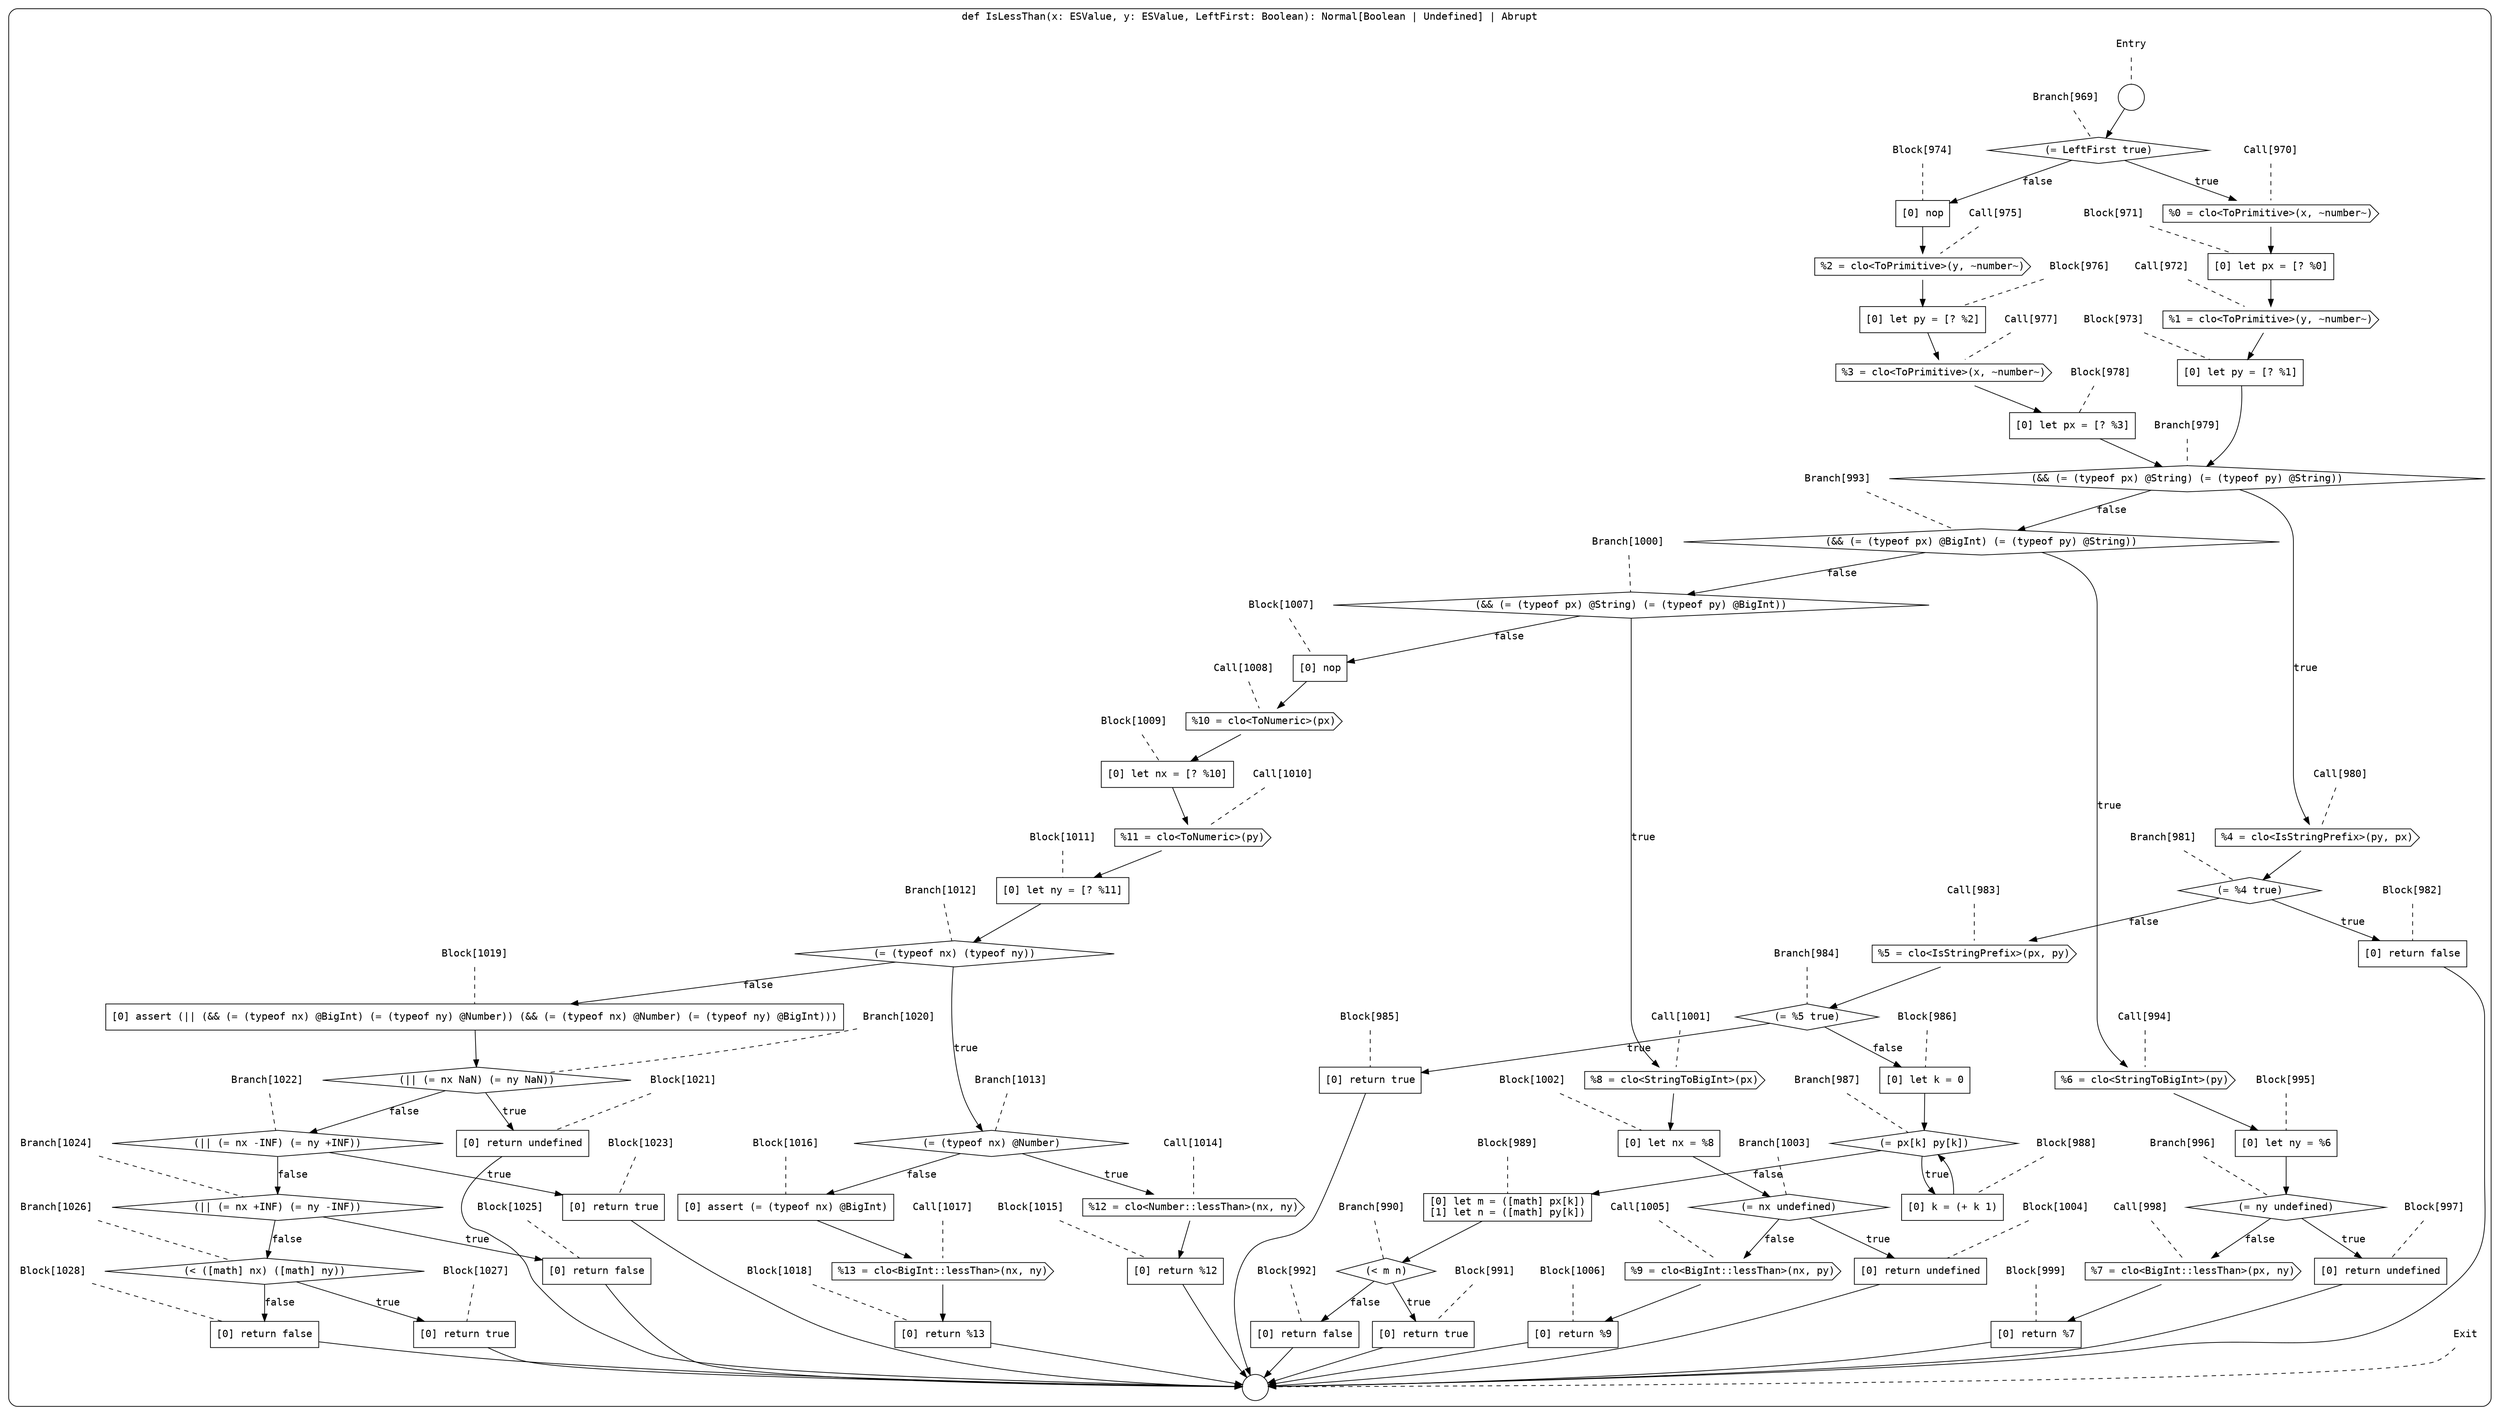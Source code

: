 digraph {
  graph [fontname = "Consolas"]
  node [fontname = "Consolas"]
  edge [fontname = "Consolas"]
  subgraph cluster126 {
    label = "def IsLessThan(x: ESValue, y: ESValue, LeftFirst: Boolean): Normal[Boolean | Undefined] | Abrupt"
    style = rounded
    cluster126_entry_name [shape=none, label=<<font color="black">Entry</font>>]
    cluster126_entry_name -> cluster126_entry [arrowhead=none, color="black", style=dashed]
    cluster126_entry [shape=circle label=" " color="black" fillcolor="white" style=filled]
    cluster126_entry -> node969 [color="black"]
    cluster126_exit_name [shape=none, label=<<font color="black">Exit</font>>]
    cluster126_exit_name -> cluster126_exit [arrowhead=none, color="black", style=dashed]
    cluster126_exit [shape=circle label=" " color="black" fillcolor="white" style=filled]
    node969_name [shape=none, label=<<font color="black">Branch[969]</font>>]
    node969_name -> node969 [arrowhead=none, color="black", style=dashed]
    node969 [shape=diamond, label=<<font color="black">(= LeftFirst true)</font>> color="black" fillcolor="white", style=filled]
    node969 -> node970 [label=<<font color="black">true</font>> color="black"]
    node969 -> node974 [label=<<font color="black">false</font>> color="black"]
    node970_name [shape=none, label=<<font color="black">Call[970]</font>>]
    node970_name -> node970 [arrowhead=none, color="black", style=dashed]
    node970 [shape=cds, label=<<font color="black">%0 = clo&lt;ToPrimitive&gt;(x, ~number~)</font>> color="black" fillcolor="white", style=filled]
    node970 -> node971 [color="black"]
    node974_name [shape=none, label=<<font color="black">Block[974]</font>>]
    node974_name -> node974 [arrowhead=none, color="black", style=dashed]
    node974 [shape=box, label=<<font color="black">[0] nop<BR ALIGN="LEFT"/></font>> color="black" fillcolor="white", style=filled]
    node974 -> node975 [color="black"]
    node971_name [shape=none, label=<<font color="black">Block[971]</font>>]
    node971_name -> node971 [arrowhead=none, color="black", style=dashed]
    node971 [shape=box, label=<<font color="black">[0] let px = [? %0]<BR ALIGN="LEFT"/></font>> color="black" fillcolor="white", style=filled]
    node971 -> node972 [color="black"]
    node975_name [shape=none, label=<<font color="black">Call[975]</font>>]
    node975_name -> node975 [arrowhead=none, color="black", style=dashed]
    node975 [shape=cds, label=<<font color="black">%2 = clo&lt;ToPrimitive&gt;(y, ~number~)</font>> color="black" fillcolor="white", style=filled]
    node975 -> node976 [color="black"]
    node972_name [shape=none, label=<<font color="black">Call[972]</font>>]
    node972_name -> node972 [arrowhead=none, color="black", style=dashed]
    node972 [shape=cds, label=<<font color="black">%1 = clo&lt;ToPrimitive&gt;(y, ~number~)</font>> color="black" fillcolor="white", style=filled]
    node972 -> node973 [color="black"]
    node976_name [shape=none, label=<<font color="black">Block[976]</font>>]
    node976_name -> node976 [arrowhead=none, color="black", style=dashed]
    node976 [shape=box, label=<<font color="black">[0] let py = [? %2]<BR ALIGN="LEFT"/></font>> color="black" fillcolor="white", style=filled]
    node976 -> node977 [color="black"]
    node973_name [shape=none, label=<<font color="black">Block[973]</font>>]
    node973_name -> node973 [arrowhead=none, color="black", style=dashed]
    node973 [shape=box, label=<<font color="black">[0] let py = [? %1]<BR ALIGN="LEFT"/></font>> color="black" fillcolor="white", style=filled]
    node973 -> node979 [color="black"]
    node977_name [shape=none, label=<<font color="black">Call[977]</font>>]
    node977_name -> node977 [arrowhead=none, color="black", style=dashed]
    node977 [shape=cds, label=<<font color="black">%3 = clo&lt;ToPrimitive&gt;(x, ~number~)</font>> color="black" fillcolor="white", style=filled]
    node977 -> node978 [color="black"]
    node979_name [shape=none, label=<<font color="black">Branch[979]</font>>]
    node979_name -> node979 [arrowhead=none, color="black", style=dashed]
    node979 [shape=diamond, label=<<font color="black">(&amp;&amp; (= (typeof px) @String) (= (typeof py) @String))</font>> color="black" fillcolor="white", style=filled]
    node979 -> node980 [label=<<font color="black">true</font>> color="black"]
    node979 -> node993 [label=<<font color="black">false</font>> color="black"]
    node978_name [shape=none, label=<<font color="black">Block[978]</font>>]
    node978_name -> node978 [arrowhead=none, color="black", style=dashed]
    node978 [shape=box, label=<<font color="black">[0] let px = [? %3]<BR ALIGN="LEFT"/></font>> color="black" fillcolor="white", style=filled]
    node978 -> node979 [color="black"]
    node980_name [shape=none, label=<<font color="black">Call[980]</font>>]
    node980_name -> node980 [arrowhead=none, color="black", style=dashed]
    node980 [shape=cds, label=<<font color="black">%4 = clo&lt;IsStringPrefix&gt;(py, px)</font>> color="black" fillcolor="white", style=filled]
    node980 -> node981 [color="black"]
    node993_name [shape=none, label=<<font color="black">Branch[993]</font>>]
    node993_name -> node993 [arrowhead=none, color="black", style=dashed]
    node993 [shape=diamond, label=<<font color="black">(&amp;&amp; (= (typeof px) @BigInt) (= (typeof py) @String))</font>> color="black" fillcolor="white", style=filled]
    node993 -> node994 [label=<<font color="black">true</font>> color="black"]
    node993 -> node1000 [label=<<font color="black">false</font>> color="black"]
    node981_name [shape=none, label=<<font color="black">Branch[981]</font>>]
    node981_name -> node981 [arrowhead=none, color="black", style=dashed]
    node981 [shape=diamond, label=<<font color="black">(= %4 true)</font>> color="black" fillcolor="white", style=filled]
    node981 -> node982 [label=<<font color="black">true</font>> color="black"]
    node981 -> node983 [label=<<font color="black">false</font>> color="black"]
    node994_name [shape=none, label=<<font color="black">Call[994]</font>>]
    node994_name -> node994 [arrowhead=none, color="black", style=dashed]
    node994 [shape=cds, label=<<font color="black">%6 = clo&lt;StringToBigInt&gt;(py)</font>> color="black" fillcolor="white", style=filled]
    node994 -> node995 [color="black"]
    node1000_name [shape=none, label=<<font color="black">Branch[1000]</font>>]
    node1000_name -> node1000 [arrowhead=none, color="black", style=dashed]
    node1000 [shape=diamond, label=<<font color="black">(&amp;&amp; (= (typeof px) @String) (= (typeof py) @BigInt))</font>> color="black" fillcolor="white", style=filled]
    node1000 -> node1001 [label=<<font color="black">true</font>> color="black"]
    node1000 -> node1007 [label=<<font color="black">false</font>> color="black"]
    node982_name [shape=none, label=<<font color="black">Block[982]</font>>]
    node982_name -> node982 [arrowhead=none, color="black", style=dashed]
    node982 [shape=box, label=<<font color="black">[0] return false<BR ALIGN="LEFT"/></font>> color="black" fillcolor="white", style=filled]
    node982 -> cluster126_exit [color="black"]
    node983_name [shape=none, label=<<font color="black">Call[983]</font>>]
    node983_name -> node983 [arrowhead=none, color="black", style=dashed]
    node983 [shape=cds, label=<<font color="black">%5 = clo&lt;IsStringPrefix&gt;(px, py)</font>> color="black" fillcolor="white", style=filled]
    node983 -> node984 [color="black"]
    node995_name [shape=none, label=<<font color="black">Block[995]</font>>]
    node995_name -> node995 [arrowhead=none, color="black", style=dashed]
    node995 [shape=box, label=<<font color="black">[0] let ny = %6<BR ALIGN="LEFT"/></font>> color="black" fillcolor="white", style=filled]
    node995 -> node996 [color="black"]
    node1001_name [shape=none, label=<<font color="black">Call[1001]</font>>]
    node1001_name -> node1001 [arrowhead=none, color="black", style=dashed]
    node1001 [shape=cds, label=<<font color="black">%8 = clo&lt;StringToBigInt&gt;(px)</font>> color="black" fillcolor="white", style=filled]
    node1001 -> node1002 [color="black"]
    node1007_name [shape=none, label=<<font color="black">Block[1007]</font>>]
    node1007_name -> node1007 [arrowhead=none, color="black", style=dashed]
    node1007 [shape=box, label=<<font color="black">[0] nop<BR ALIGN="LEFT"/></font>> color="black" fillcolor="white", style=filled]
    node1007 -> node1008 [color="black"]
    node984_name [shape=none, label=<<font color="black">Branch[984]</font>>]
    node984_name -> node984 [arrowhead=none, color="black", style=dashed]
    node984 [shape=diamond, label=<<font color="black">(= %5 true)</font>> color="black" fillcolor="white", style=filled]
    node984 -> node985 [label=<<font color="black">true</font>> color="black"]
    node984 -> node986 [label=<<font color="black">false</font>> color="black"]
    node996_name [shape=none, label=<<font color="black">Branch[996]</font>>]
    node996_name -> node996 [arrowhead=none, color="black", style=dashed]
    node996 [shape=diamond, label=<<font color="black">(= ny undefined)</font>> color="black" fillcolor="white", style=filled]
    node996 -> node997 [label=<<font color="black">true</font>> color="black"]
    node996 -> node998 [label=<<font color="black">false</font>> color="black"]
    node1002_name [shape=none, label=<<font color="black">Block[1002]</font>>]
    node1002_name -> node1002 [arrowhead=none, color="black", style=dashed]
    node1002 [shape=box, label=<<font color="black">[0] let nx = %8<BR ALIGN="LEFT"/></font>> color="black" fillcolor="white", style=filled]
    node1002 -> node1003 [color="black"]
    node1008_name [shape=none, label=<<font color="black">Call[1008]</font>>]
    node1008_name -> node1008 [arrowhead=none, color="black", style=dashed]
    node1008 [shape=cds, label=<<font color="black">%10 = clo&lt;ToNumeric&gt;(px)</font>> color="black" fillcolor="white", style=filled]
    node1008 -> node1009 [color="black"]
    node985_name [shape=none, label=<<font color="black">Block[985]</font>>]
    node985_name -> node985 [arrowhead=none, color="black", style=dashed]
    node985 [shape=box, label=<<font color="black">[0] return true<BR ALIGN="LEFT"/></font>> color="black" fillcolor="white", style=filled]
    node985 -> cluster126_exit [color="black"]
    node986_name [shape=none, label=<<font color="black">Block[986]</font>>]
    node986_name -> node986 [arrowhead=none, color="black", style=dashed]
    node986 [shape=box, label=<<font color="black">[0] let k = 0<BR ALIGN="LEFT"/></font>> color="black" fillcolor="white", style=filled]
    node986 -> node987 [color="black"]
    node997_name [shape=none, label=<<font color="black">Block[997]</font>>]
    node997_name -> node997 [arrowhead=none, color="black", style=dashed]
    node997 [shape=box, label=<<font color="black">[0] return undefined<BR ALIGN="LEFT"/></font>> color="black" fillcolor="white", style=filled]
    node997 -> cluster126_exit [color="black"]
    node998_name [shape=none, label=<<font color="black">Call[998]</font>>]
    node998_name -> node998 [arrowhead=none, color="black", style=dashed]
    node998 [shape=cds, label=<<font color="black">%7 = clo&lt;BigInt::lessThan&gt;(px, ny)</font>> color="black" fillcolor="white", style=filled]
    node998 -> node999 [color="black"]
    node1003_name [shape=none, label=<<font color="black">Branch[1003]</font>>]
    node1003_name -> node1003 [arrowhead=none, color="black", style=dashed]
    node1003 [shape=diamond, label=<<font color="black">(= nx undefined)</font>> color="black" fillcolor="white", style=filled]
    node1003 -> node1004 [label=<<font color="black">true</font>> color="black"]
    node1003 -> node1005 [label=<<font color="black">false</font>> color="black"]
    node1009_name [shape=none, label=<<font color="black">Block[1009]</font>>]
    node1009_name -> node1009 [arrowhead=none, color="black", style=dashed]
    node1009 [shape=box, label=<<font color="black">[0] let nx = [? %10]<BR ALIGN="LEFT"/></font>> color="black" fillcolor="white", style=filled]
    node1009 -> node1010 [color="black"]
    node987_name [shape=none, label=<<font color="black">Branch[987]</font>>]
    node987_name -> node987 [arrowhead=none, color="black", style=dashed]
    node987 [shape=diamond, label=<<font color="black">(= px[k] py[k])</font>> color="black" fillcolor="white", style=filled]
    node987 -> node988 [label=<<font color="black">true</font>> color="black"]
    node987 -> node989 [label=<<font color="black">false</font>> color="black"]
    node999_name [shape=none, label=<<font color="black">Block[999]</font>>]
    node999_name -> node999 [arrowhead=none, color="black", style=dashed]
    node999 [shape=box, label=<<font color="black">[0] return %7<BR ALIGN="LEFT"/></font>> color="black" fillcolor="white", style=filled]
    node999 -> cluster126_exit [color="black"]
    node1004_name [shape=none, label=<<font color="black">Block[1004]</font>>]
    node1004_name -> node1004 [arrowhead=none, color="black", style=dashed]
    node1004 [shape=box, label=<<font color="black">[0] return undefined<BR ALIGN="LEFT"/></font>> color="black" fillcolor="white", style=filled]
    node1004 -> cluster126_exit [color="black"]
    node1005_name [shape=none, label=<<font color="black">Call[1005]</font>>]
    node1005_name -> node1005 [arrowhead=none, color="black", style=dashed]
    node1005 [shape=cds, label=<<font color="black">%9 = clo&lt;BigInt::lessThan&gt;(nx, py)</font>> color="black" fillcolor="white", style=filled]
    node1005 -> node1006 [color="black"]
    node1010_name [shape=none, label=<<font color="black">Call[1010]</font>>]
    node1010_name -> node1010 [arrowhead=none, color="black", style=dashed]
    node1010 [shape=cds, label=<<font color="black">%11 = clo&lt;ToNumeric&gt;(py)</font>> color="black" fillcolor="white", style=filled]
    node1010 -> node1011 [color="black"]
    node988_name [shape=none, label=<<font color="black">Block[988]</font>>]
    node988_name -> node988 [arrowhead=none, color="black", style=dashed]
    node988 [shape=box, label=<<font color="black">[0] k = (+ k 1)<BR ALIGN="LEFT"/></font>> color="black" fillcolor="white", style=filled]
    node988 -> node987 [color="black"]
    node989_name [shape=none, label=<<font color="black">Block[989]</font>>]
    node989_name -> node989 [arrowhead=none, color="black", style=dashed]
    node989 [shape=box, label=<<font color="black">[0] let m = ([math] px[k])<BR ALIGN="LEFT"/>[1] let n = ([math] py[k])<BR ALIGN="LEFT"/></font>> color="black" fillcolor="white", style=filled]
    node989 -> node990 [color="black"]
    node1006_name [shape=none, label=<<font color="black">Block[1006]</font>>]
    node1006_name -> node1006 [arrowhead=none, color="black", style=dashed]
    node1006 [shape=box, label=<<font color="black">[0] return %9<BR ALIGN="LEFT"/></font>> color="black" fillcolor="white", style=filled]
    node1006 -> cluster126_exit [color="black"]
    node1011_name [shape=none, label=<<font color="black">Block[1011]</font>>]
    node1011_name -> node1011 [arrowhead=none, color="black", style=dashed]
    node1011 [shape=box, label=<<font color="black">[0] let ny = [? %11]<BR ALIGN="LEFT"/></font>> color="black" fillcolor="white", style=filled]
    node1011 -> node1012 [color="black"]
    node990_name [shape=none, label=<<font color="black">Branch[990]</font>>]
    node990_name -> node990 [arrowhead=none, color="black", style=dashed]
    node990 [shape=diamond, label=<<font color="black">(&lt; m n)</font>> color="black" fillcolor="white", style=filled]
    node990 -> node991 [label=<<font color="black">true</font>> color="black"]
    node990 -> node992 [label=<<font color="black">false</font>> color="black"]
    node1012_name [shape=none, label=<<font color="black">Branch[1012]</font>>]
    node1012_name -> node1012 [arrowhead=none, color="black", style=dashed]
    node1012 [shape=diamond, label=<<font color="black">(= (typeof nx) (typeof ny))</font>> color="black" fillcolor="white", style=filled]
    node1012 -> node1013 [label=<<font color="black">true</font>> color="black"]
    node1012 -> node1019 [label=<<font color="black">false</font>> color="black"]
    node991_name [shape=none, label=<<font color="black">Block[991]</font>>]
    node991_name -> node991 [arrowhead=none, color="black", style=dashed]
    node991 [shape=box, label=<<font color="black">[0] return true<BR ALIGN="LEFT"/></font>> color="black" fillcolor="white", style=filled]
    node991 -> cluster126_exit [color="black"]
    node992_name [shape=none, label=<<font color="black">Block[992]</font>>]
    node992_name -> node992 [arrowhead=none, color="black", style=dashed]
    node992 [shape=box, label=<<font color="black">[0] return false<BR ALIGN="LEFT"/></font>> color="black" fillcolor="white", style=filled]
    node992 -> cluster126_exit [color="black"]
    node1013_name [shape=none, label=<<font color="black">Branch[1013]</font>>]
    node1013_name -> node1013 [arrowhead=none, color="black", style=dashed]
    node1013 [shape=diamond, label=<<font color="black">(= (typeof nx) @Number)</font>> color="black" fillcolor="white", style=filled]
    node1013 -> node1014 [label=<<font color="black">true</font>> color="black"]
    node1013 -> node1016 [label=<<font color="black">false</font>> color="black"]
    node1019_name [shape=none, label=<<font color="black">Block[1019]</font>>]
    node1019_name -> node1019 [arrowhead=none, color="black", style=dashed]
    node1019 [shape=box, label=<<font color="black">[0] assert (|| (&amp;&amp; (= (typeof nx) @BigInt) (= (typeof ny) @Number)) (&amp;&amp; (= (typeof nx) @Number) (= (typeof ny) @BigInt)))<BR ALIGN="LEFT"/></font>> color="black" fillcolor="white", style=filled]
    node1019 -> node1020 [color="black"]
    node1014_name [shape=none, label=<<font color="black">Call[1014]</font>>]
    node1014_name -> node1014 [arrowhead=none, color="black", style=dashed]
    node1014 [shape=cds, label=<<font color="black">%12 = clo&lt;Number::lessThan&gt;(nx, ny)</font>> color="black" fillcolor="white", style=filled]
    node1014 -> node1015 [color="black"]
    node1016_name [shape=none, label=<<font color="black">Block[1016]</font>>]
    node1016_name -> node1016 [arrowhead=none, color="black", style=dashed]
    node1016 [shape=box, label=<<font color="black">[0] assert (= (typeof nx) @BigInt)<BR ALIGN="LEFT"/></font>> color="black" fillcolor="white", style=filled]
    node1016 -> node1017 [color="black"]
    node1020_name [shape=none, label=<<font color="black">Branch[1020]</font>>]
    node1020_name -> node1020 [arrowhead=none, color="black", style=dashed]
    node1020 [shape=diamond, label=<<font color="black">(|| (= nx NaN) (= ny NaN))</font>> color="black" fillcolor="white", style=filled]
    node1020 -> node1021 [label=<<font color="black">true</font>> color="black"]
    node1020 -> node1022 [label=<<font color="black">false</font>> color="black"]
    node1015_name [shape=none, label=<<font color="black">Block[1015]</font>>]
    node1015_name -> node1015 [arrowhead=none, color="black", style=dashed]
    node1015 [shape=box, label=<<font color="black">[0] return %12<BR ALIGN="LEFT"/></font>> color="black" fillcolor="white", style=filled]
    node1015 -> cluster126_exit [color="black"]
    node1017_name [shape=none, label=<<font color="black">Call[1017]</font>>]
    node1017_name -> node1017 [arrowhead=none, color="black", style=dashed]
    node1017 [shape=cds, label=<<font color="black">%13 = clo&lt;BigInt::lessThan&gt;(nx, ny)</font>> color="black" fillcolor="white", style=filled]
    node1017 -> node1018 [color="black"]
    node1021_name [shape=none, label=<<font color="black">Block[1021]</font>>]
    node1021_name -> node1021 [arrowhead=none, color="black", style=dashed]
    node1021 [shape=box, label=<<font color="black">[0] return undefined<BR ALIGN="LEFT"/></font>> color="black" fillcolor="white", style=filled]
    node1021 -> cluster126_exit [color="black"]
    node1022_name [shape=none, label=<<font color="black">Branch[1022]</font>>]
    node1022_name -> node1022 [arrowhead=none, color="black", style=dashed]
    node1022 [shape=diamond, label=<<font color="black">(|| (= nx -INF) (= ny +INF))</font>> color="black" fillcolor="white", style=filled]
    node1022 -> node1023 [label=<<font color="black">true</font>> color="black"]
    node1022 -> node1024 [label=<<font color="black">false</font>> color="black"]
    node1018_name [shape=none, label=<<font color="black">Block[1018]</font>>]
    node1018_name -> node1018 [arrowhead=none, color="black", style=dashed]
    node1018 [shape=box, label=<<font color="black">[0] return %13<BR ALIGN="LEFT"/></font>> color="black" fillcolor="white", style=filled]
    node1018 -> cluster126_exit [color="black"]
    node1023_name [shape=none, label=<<font color="black">Block[1023]</font>>]
    node1023_name -> node1023 [arrowhead=none, color="black", style=dashed]
    node1023 [shape=box, label=<<font color="black">[0] return true<BR ALIGN="LEFT"/></font>> color="black" fillcolor="white", style=filled]
    node1023 -> cluster126_exit [color="black"]
    node1024_name [shape=none, label=<<font color="black">Branch[1024]</font>>]
    node1024_name -> node1024 [arrowhead=none, color="black", style=dashed]
    node1024 [shape=diamond, label=<<font color="black">(|| (= nx +INF) (= ny -INF))</font>> color="black" fillcolor="white", style=filled]
    node1024 -> node1025 [label=<<font color="black">true</font>> color="black"]
    node1024 -> node1026 [label=<<font color="black">false</font>> color="black"]
    node1025_name [shape=none, label=<<font color="black">Block[1025]</font>>]
    node1025_name -> node1025 [arrowhead=none, color="black", style=dashed]
    node1025 [shape=box, label=<<font color="black">[0] return false<BR ALIGN="LEFT"/></font>> color="black" fillcolor="white", style=filled]
    node1025 -> cluster126_exit [color="black"]
    node1026_name [shape=none, label=<<font color="black">Branch[1026]</font>>]
    node1026_name -> node1026 [arrowhead=none, color="black", style=dashed]
    node1026 [shape=diamond, label=<<font color="black">(&lt; ([math] nx) ([math] ny))</font>> color="black" fillcolor="white", style=filled]
    node1026 -> node1027 [label=<<font color="black">true</font>> color="black"]
    node1026 -> node1028 [label=<<font color="black">false</font>> color="black"]
    node1027_name [shape=none, label=<<font color="black">Block[1027]</font>>]
    node1027_name -> node1027 [arrowhead=none, color="black", style=dashed]
    node1027 [shape=box, label=<<font color="black">[0] return true<BR ALIGN="LEFT"/></font>> color="black" fillcolor="white", style=filled]
    node1027 -> cluster126_exit [color="black"]
    node1028_name [shape=none, label=<<font color="black">Block[1028]</font>>]
    node1028_name -> node1028 [arrowhead=none, color="black", style=dashed]
    node1028 [shape=box, label=<<font color="black">[0] return false<BR ALIGN="LEFT"/></font>> color="black" fillcolor="white", style=filled]
    node1028 -> cluster126_exit [color="black"]
  }
}